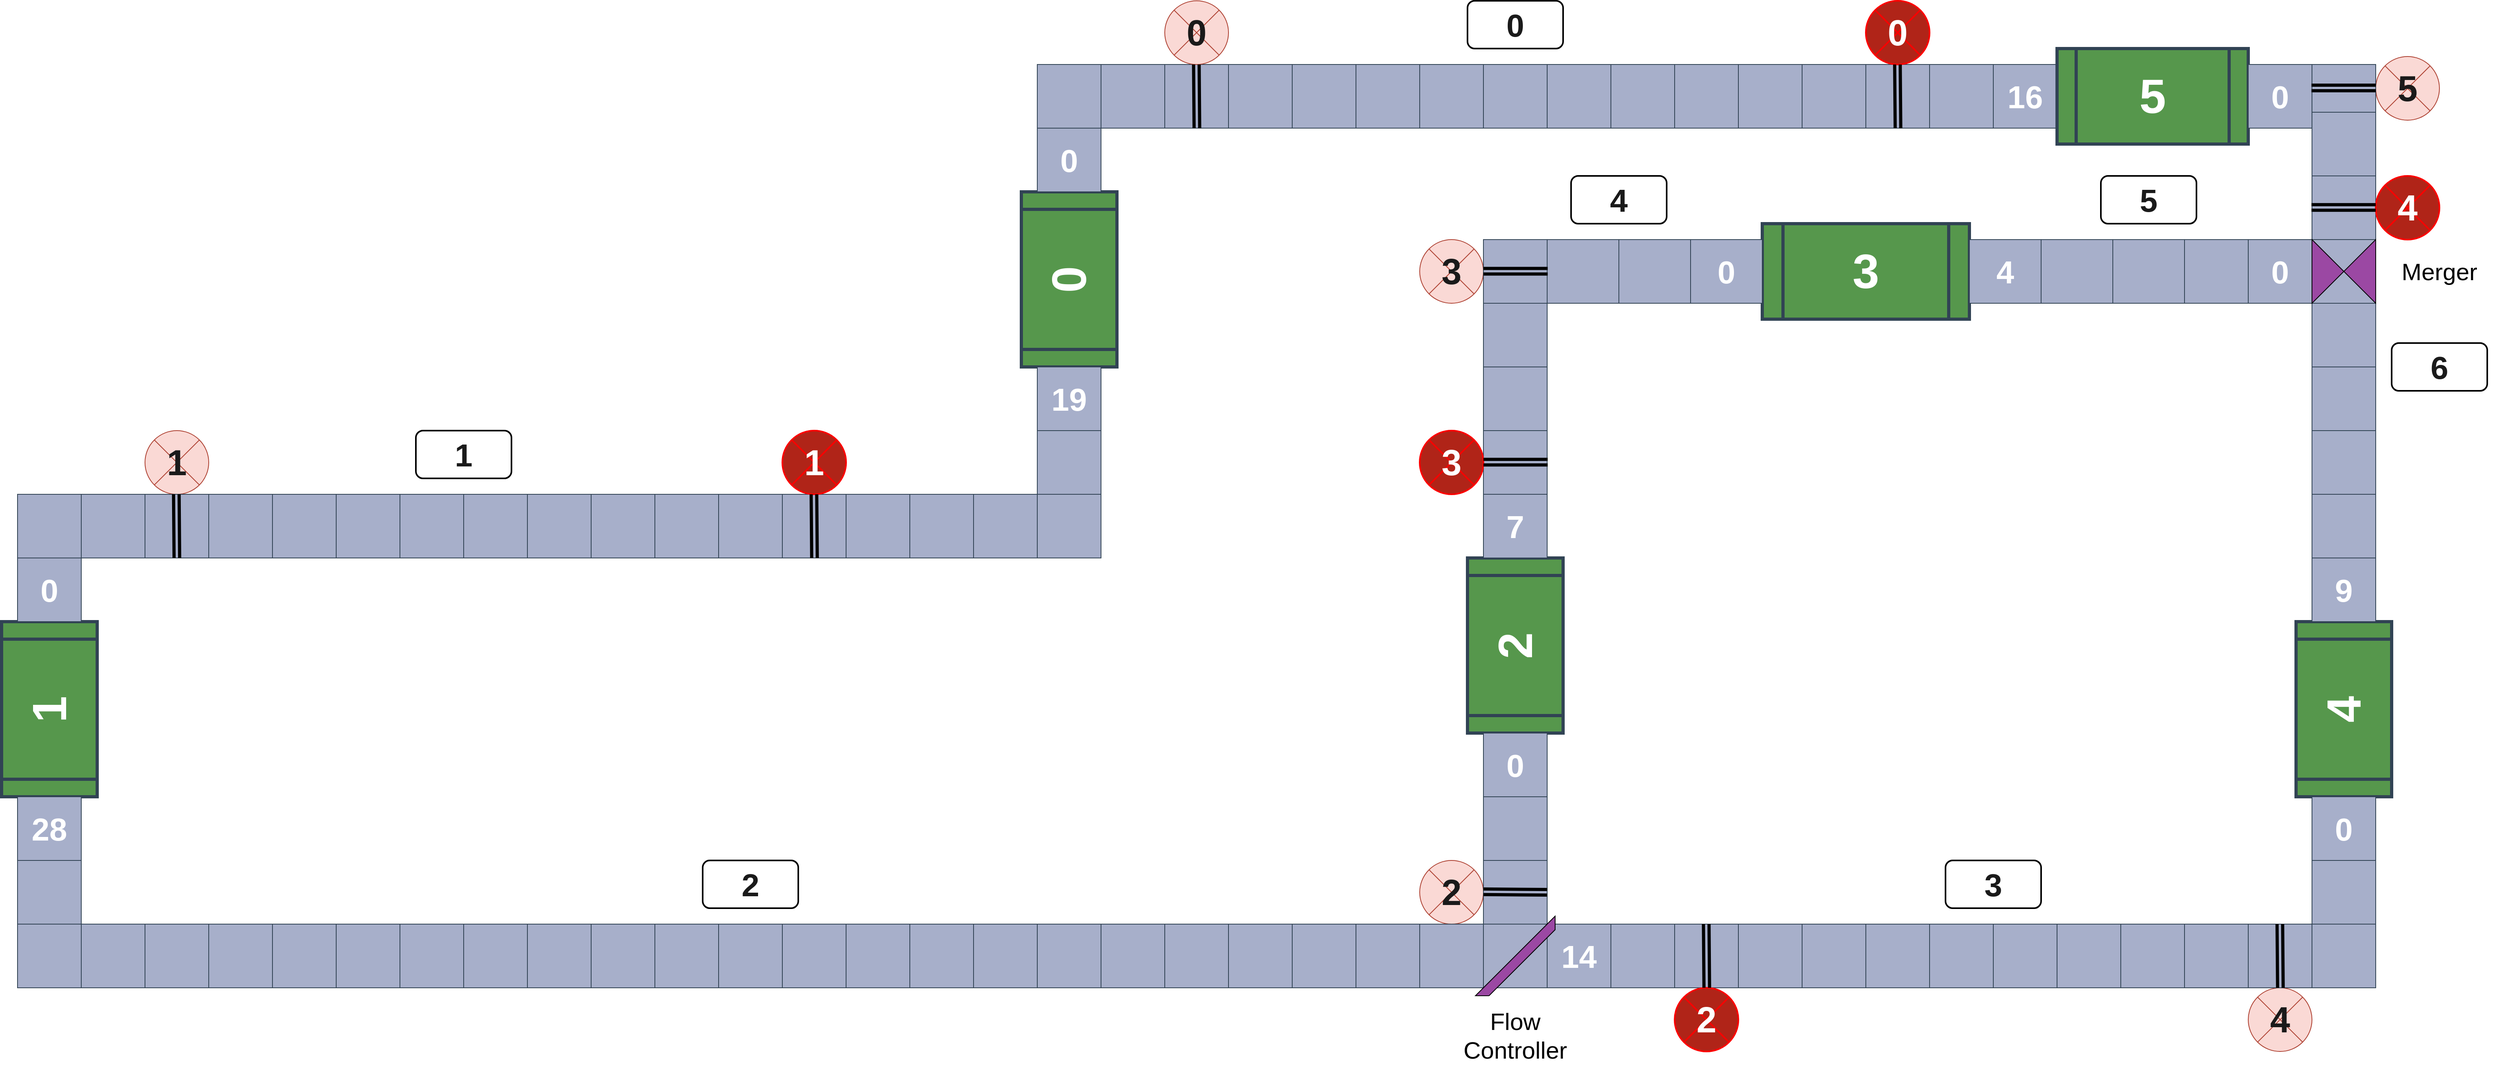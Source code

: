 <mxfile version="21.4.0" type="device">
  <diagram name="Page-1" id="yPgJPF17U72lU_apWw2P">
    <mxGraphModel dx="7907" dy="1778" grid="1" gridSize="10" guides="1" tooltips="1" connect="1" arrows="1" fold="1" page="1" pageScale="1" pageWidth="900" pageHeight="1600" background="#ffffff" math="0" shadow="0">
      <root>
        <mxCell id="0" />
        <mxCell id="1" parent="0" />
        <mxCell id="2UeZ1bjiQaoSKNEX52Vq-69" value="16" style="whiteSpace=wrap;html=1;aspect=fixed;fillColor=#A7AFCA;fontColor=#ffffff;strokeColor=#314354;fontSize=40;fontStyle=1" parent="1" vertex="1">
          <mxGeometry x="-2040" y="160" width="80" height="80" as="geometry" />
        </mxCell>
        <mxCell id="2UeZ1bjiQaoSKNEX52Vq-70" value="" style="whiteSpace=wrap;html=1;aspect=fixed;fillColor=#A7AFCA;fontColor=#ffffff;strokeColor=#314354;" parent="1" vertex="1">
          <mxGeometry x="-2120" y="160" width="80" height="80" as="geometry" />
        </mxCell>
        <mxCell id="2UeZ1bjiQaoSKNEX52Vq-71" value="" style="whiteSpace=wrap;html=1;aspect=fixed;fillColor=#A7AFCA;fontColor=#ffffff;strokeColor=#314354;" parent="1" vertex="1">
          <mxGeometry x="-2200" y="160" width="80" height="80" as="geometry" />
        </mxCell>
        <mxCell id="2UeZ1bjiQaoSKNEX52Vq-72" value="" style="whiteSpace=wrap;html=1;aspect=fixed;fillColor=#A7AFCA;fontColor=#ffffff;strokeColor=#314354;" parent="1" vertex="1">
          <mxGeometry x="-2280" y="160" width="80" height="80" as="geometry" />
        </mxCell>
        <mxCell id="2UeZ1bjiQaoSKNEX52Vq-73" value="" style="whiteSpace=wrap;html=1;aspect=fixed;fillColor=#A7AFCA;fontColor=#ffffff;strokeColor=#314354;" parent="1" vertex="1">
          <mxGeometry x="-2360" y="160" width="80" height="80" as="geometry" />
        </mxCell>
        <mxCell id="2UeZ1bjiQaoSKNEX52Vq-74" value="" style="whiteSpace=wrap;html=1;aspect=fixed;fillColor=#A7AFCA;fontColor=#ffffff;strokeColor=#314354;" parent="1" vertex="1">
          <mxGeometry x="-2440" y="160" width="80" height="80" as="geometry" />
        </mxCell>
        <mxCell id="2UeZ1bjiQaoSKNEX52Vq-75" value="" style="whiteSpace=wrap;html=1;aspect=fixed;fillColor=#A7AFCA;fontColor=#ffffff;strokeColor=#314354;" parent="1" vertex="1">
          <mxGeometry x="-2520" y="160" width="80" height="80" as="geometry" />
        </mxCell>
        <mxCell id="2UeZ1bjiQaoSKNEX52Vq-76" value="" style="whiteSpace=wrap;html=1;aspect=fixed;fillColor=#A7AFCA;fontColor=#ffffff;strokeColor=#314354;" parent="1" vertex="1">
          <mxGeometry x="-2600" y="160" width="80" height="80" as="geometry" />
        </mxCell>
        <mxCell id="2UeZ1bjiQaoSKNEX52Vq-77" value="" style="whiteSpace=wrap;html=1;aspect=fixed;fillColor=#A7AFCA;fontColor=#ffffff;strokeColor=#314354;" parent="1" vertex="1">
          <mxGeometry x="-2680" y="160" width="80" height="80" as="geometry" />
        </mxCell>
        <mxCell id="2UeZ1bjiQaoSKNEX52Vq-78" value="" style="whiteSpace=wrap;html=1;aspect=fixed;fillColor=#A7AFCA;fontColor=#ffffff;strokeColor=#314354;" parent="1" vertex="1">
          <mxGeometry x="-2760" y="160" width="80" height="80" as="geometry" />
        </mxCell>
        <mxCell id="2UeZ1bjiQaoSKNEX52Vq-79" value="" style="whiteSpace=wrap;html=1;aspect=fixed;fillColor=#A7AFCA;fontColor=#ffffff;strokeColor=#314354;" parent="1" vertex="1">
          <mxGeometry x="-2840" y="160" width="80" height="80" as="geometry" />
        </mxCell>
        <mxCell id="2UeZ1bjiQaoSKNEX52Vq-80" value="" style="whiteSpace=wrap;html=1;aspect=fixed;fillColor=#A7AFCA;fontColor=#ffffff;strokeColor=#314354;" parent="1" vertex="1">
          <mxGeometry x="-2920" y="160" width="80" height="80" as="geometry" />
        </mxCell>
        <mxCell id="2UeZ1bjiQaoSKNEX52Vq-81" value="" style="whiteSpace=wrap;html=1;aspect=fixed;fillColor=#A7AFCA;fontColor=#ffffff;strokeColor=#314354;" parent="1" vertex="1">
          <mxGeometry x="-3000" y="160" width="80" height="80" as="geometry" />
        </mxCell>
        <mxCell id="2UeZ1bjiQaoSKNEX52Vq-82" value="" style="whiteSpace=wrap;html=1;aspect=fixed;fillColor=#A7AFCA;fontColor=#ffffff;strokeColor=#314354;" parent="1" vertex="1">
          <mxGeometry x="-3080" y="160" width="80" height="80" as="geometry" />
        </mxCell>
        <mxCell id="2UeZ1bjiQaoSKNEX52Vq-83" value="" style="whiteSpace=wrap;html=1;aspect=fixed;fillColor=#A7AFCA;fontColor=#ffffff;strokeColor=#314354;" parent="1" vertex="1">
          <mxGeometry x="-3160" y="160" width="80" height="80" as="geometry" />
        </mxCell>
        <mxCell id="2UeZ1bjiQaoSKNEX52Vq-84" value="" style="whiteSpace=wrap;html=1;aspect=fixed;rounded=0;fillColor=#A7AFCA;fontColor=#ffffff;strokeColor=#314354;" parent="1" vertex="1">
          <mxGeometry x="-3240" y="160" width="80" height="80" as="geometry" />
        </mxCell>
        <mxCell id="2UeZ1bjiQaoSKNEX52Vq-85" value="&lt;font size=&quot;1&quot;&gt;&lt;b style=&quot;font-size: 60px;&quot;&gt;0&lt;/b&gt;&lt;/font&gt;" style="shape=process;whiteSpace=wrap;html=1;backgroundOutline=1;rotation=-90;fillColor=#56974C;fontColor=#FFFFFF;strokeColor=#314354;strokeWidth=4;" parent="1" vertex="1">
          <mxGeometry x="-3310" y="370" width="220" height="120" as="geometry" />
        </mxCell>
        <mxCell id="2UeZ1bjiQaoSKNEX52Vq-86" value="&lt;font size=&quot;1&quot;&gt;&lt;b style=&quot;font-size: 60px;&quot;&gt;2&lt;/b&gt;&lt;/font&gt;" style="shape=process;whiteSpace=wrap;html=1;backgroundOutline=1;rotation=-90;fillColor=#56974C;fontColor=#FFFFFF;strokeColor=#314354;strokeWidth=4;" parent="1" vertex="1">
          <mxGeometry x="-2750" y="830" width="220" height="120" as="geometry" />
        </mxCell>
        <mxCell id="2UeZ1bjiQaoSKNEX52Vq-87" value="&lt;font size=&quot;1&quot;&gt;&lt;b style=&quot;font-size: 60px;&quot;&gt;4&lt;/b&gt;&lt;/font&gt;" style="shape=process;whiteSpace=wrap;html=1;backgroundOutline=1;rotation=-90;fillColor=#56974C;fontColor=#FFFFFF;strokeColor=#314354;strokeWidth=4;" parent="1" vertex="1">
          <mxGeometry x="-1710" y="910" width="220" height="120" as="geometry" />
        </mxCell>
        <mxCell id="2UeZ1bjiQaoSKNEX52Vq-88" value="&lt;font size=&quot;1&quot;&gt;&lt;b style=&quot;font-size: 60px;&quot;&gt;1&lt;/b&gt;&lt;/font&gt;" style="shape=process;whiteSpace=wrap;html=1;backgroundOutline=1;rotation=-90;fillColor=#56974C;fontColor=#FFFFFF;strokeColor=#314354;strokeWidth=4;" parent="1" vertex="1">
          <mxGeometry x="-4590" y="910" width="220" height="120" as="geometry" />
        </mxCell>
        <mxCell id="2UeZ1bjiQaoSKNEX52Vq-89" value="&lt;font size=&quot;1&quot;&gt;&lt;b style=&quot;font-size: 60px;&quot;&gt;3&lt;/b&gt;&lt;/font&gt;" style="shape=process;whiteSpace=wrap;html=1;backgroundOutline=1;rotation=0;fillColor=#56974C;fontColor=#FFFFFF;strokeColor=#314354;strokeWidth=4;" parent="1" vertex="1">
          <mxGeometry x="-2330" y="360" width="260" height="120" as="geometry" />
        </mxCell>
        <mxCell id="2UeZ1bjiQaoSKNEX52Vq-90" value="&lt;font size=&quot;1&quot;&gt;&lt;b style=&quot;font-size: 60px;&quot;&gt;5&lt;/b&gt;&lt;/font&gt;" style="shape=process;whiteSpace=wrap;html=1;backgroundOutline=1;fillColor=#56974C;fontColor=#FFFFFF;strokeColor=#314354;strokeWidth=4;" parent="1" vertex="1">
          <mxGeometry x="-1960" y="140" width="240" height="120" as="geometry" />
        </mxCell>
        <mxCell id="2UeZ1bjiQaoSKNEX52Vq-91" value="&lt;b&gt;&lt;font style=&quot;font-size: 45px;&quot;&gt;0&lt;/font&gt;&lt;/b&gt;" style="shape=sumEllipse;perimeter=ellipsePerimeter;whiteSpace=wrap;html=1;backgroundOutline=1;fillColor=#fad9d5;strokeColor=#ae4132;fontColor=#1A1A1A;" parent="1" vertex="1">
          <mxGeometry x="-3080" y="80" width="80" height="80" as="geometry" />
        </mxCell>
        <mxCell id="2UeZ1bjiQaoSKNEX52Vq-92" value="&lt;b&gt;&lt;font style=&quot;font-size: 45px;&quot;&gt;1&lt;/font&gt;&lt;/b&gt;" style="shape=sumEllipse;perimeter=ellipsePerimeter;whiteSpace=wrap;html=1;backgroundOutline=1;fillColor=#fad9d5;strokeColor=#ae4132;fontColor=#1A1A1A;" parent="1" vertex="1">
          <mxGeometry x="-4360" y="620" width="80" height="80" as="geometry" />
        </mxCell>
        <mxCell id="2UeZ1bjiQaoSKNEX52Vq-93" value="&lt;b&gt;&lt;font style=&quot;font-size: 45px;&quot;&gt;4&lt;/font&gt;&lt;/b&gt;" style="shape=sumEllipse;perimeter=ellipsePerimeter;whiteSpace=wrap;html=1;backgroundOutline=1;fillColor=#fad9d5;strokeColor=#ae4132;fontColor=#1A1A1A;" parent="1" vertex="1">
          <mxGeometry x="-1720" y="1320" width="80" height="80" as="geometry" />
        </mxCell>
        <mxCell id="2UeZ1bjiQaoSKNEX52Vq-94" value="&lt;b&gt;&lt;font style=&quot;font-size: 45px;&quot;&gt;2&lt;/font&gt;&lt;/b&gt;" style="shape=sumEllipse;perimeter=ellipsePerimeter;whiteSpace=wrap;html=1;backgroundOutline=1;fillColor=#fad9d5;strokeColor=#ae4132;fontColor=#1A1A1A;" parent="1" vertex="1">
          <mxGeometry x="-2760" y="1160" width="80" height="80" as="geometry" />
        </mxCell>
        <mxCell id="2UeZ1bjiQaoSKNEX52Vq-95" value="&lt;b&gt;&lt;font style=&quot;font-size: 45px;&quot;&gt;3&lt;/font&gt;&lt;/b&gt;" style="shape=sumEllipse;perimeter=ellipsePerimeter;whiteSpace=wrap;html=1;backgroundOutline=1;fillColor=#fad9d5;strokeColor=#ae4132;fontColor=#1A1A1A;" parent="1" vertex="1">
          <mxGeometry x="-2760" y="380" width="80" height="80" as="geometry" />
        </mxCell>
        <mxCell id="2UeZ1bjiQaoSKNEX52Vq-96" value="&lt;b&gt;&lt;font style=&quot;font-size: 45px;&quot;&gt;5&lt;/font&gt;&lt;/b&gt;" style="shape=sumEllipse;perimeter=ellipsePerimeter;whiteSpace=wrap;html=1;backgroundOutline=1;fillColor=#fad9d5;strokeColor=#ae4132;fontColor=#1A1A1A;" parent="1" vertex="1">
          <mxGeometry x="-1560" y="150" width="80" height="80" as="geometry" />
        </mxCell>
        <mxCell id="2UeZ1bjiQaoSKNEX52Vq-97" value="0" style="whiteSpace=wrap;html=1;aspect=fixed;rounded=0;fillColor=#A7AFCA;fontColor=#ffffff;strokeColor=#314354;fontStyle=1;fontSize=40;" parent="1" vertex="1">
          <mxGeometry x="-3240" y="240" width="80" height="80" as="geometry" />
        </mxCell>
        <mxCell id="2UeZ1bjiQaoSKNEX52Vq-98" value="" style="whiteSpace=wrap;html=1;aspect=fixed;fillColor=#A7AFCA;strokeColor=#314354;fontColor=#ffffff;" parent="1" vertex="1">
          <mxGeometry x="-3240" y="700" width="80" height="80" as="geometry" />
        </mxCell>
        <mxCell id="2UeZ1bjiQaoSKNEX52Vq-99" value="" style="whiteSpace=wrap;html=1;aspect=fixed;fillColor=#A7AFCA;strokeColor=#314354;fontColor=#ffffff;" parent="1" vertex="1">
          <mxGeometry x="-3240" y="620" width="80" height="80" as="geometry" />
        </mxCell>
        <mxCell id="2UeZ1bjiQaoSKNEX52Vq-100" value="19" style="whiteSpace=wrap;html=1;aspect=fixed;rounded=0;fillColor=#A7AFCA;fontColor=#ffffff;strokeColor=#314354;fontSize=40;fontStyle=1" parent="1" vertex="1">
          <mxGeometry x="-3240" y="540" width="80" height="80" as="geometry" />
        </mxCell>
        <mxCell id="2UeZ1bjiQaoSKNEX52Vq-106" value="" style="whiteSpace=wrap;html=1;aspect=fixed;fillColor=#A7AFCA;strokeColor=#314354;fontColor=#ffffff;" parent="1" vertex="1">
          <mxGeometry x="-3400" y="700" width="80" height="80" as="geometry" />
        </mxCell>
        <mxCell id="2UeZ1bjiQaoSKNEX52Vq-107" value="" style="whiteSpace=wrap;html=1;aspect=fixed;fillColor=#A7AFCA;fontColor=#ffffff;strokeColor=#314354;" parent="1" vertex="1">
          <mxGeometry x="-3480" y="700" width="80" height="80" as="geometry" />
        </mxCell>
        <mxCell id="2UeZ1bjiQaoSKNEX52Vq-108" value="" style="whiteSpace=wrap;html=1;aspect=fixed;fillColor=#A7AFCA;fontColor=#ffffff;strokeColor=#314354;" parent="1" vertex="1">
          <mxGeometry x="-3560" y="700" width="80" height="80" as="geometry" />
        </mxCell>
        <mxCell id="2UeZ1bjiQaoSKNEX52Vq-109" value="" style="whiteSpace=wrap;html=1;aspect=fixed;fillColor=#A7AFCA;fontColor=#ffffff;strokeColor=#314354;" parent="1" vertex="1">
          <mxGeometry x="-3640" y="700" width="80" height="80" as="geometry" />
        </mxCell>
        <mxCell id="2UeZ1bjiQaoSKNEX52Vq-110" value="" style="whiteSpace=wrap;html=1;aspect=fixed;fillColor=#A7AFCA;fontColor=#ffffff;strokeColor=#314354;" parent="1" vertex="1">
          <mxGeometry x="-3720" y="700" width="80" height="80" as="geometry" />
        </mxCell>
        <mxCell id="2UeZ1bjiQaoSKNEX52Vq-111" value="" style="whiteSpace=wrap;html=1;aspect=fixed;fillColor=#A7AFCA;fontColor=#ffffff;strokeColor=#314354;" parent="1" vertex="1">
          <mxGeometry x="-3800" y="700" width="80" height="80" as="geometry" />
        </mxCell>
        <mxCell id="2UeZ1bjiQaoSKNEX52Vq-112" value="" style="whiteSpace=wrap;html=1;aspect=fixed;fillColor=#A7AFCA;fontColor=#ffffff;strokeColor=#314354;" parent="1" vertex="1">
          <mxGeometry x="-3880" y="700" width="80" height="80" as="geometry" />
        </mxCell>
        <mxCell id="2UeZ1bjiQaoSKNEX52Vq-113" value="" style="whiteSpace=wrap;html=1;aspect=fixed;fillColor=#A7AFCA;fontColor=#ffffff;strokeColor=#314354;" parent="1" vertex="1">
          <mxGeometry x="-3960" y="700" width="80" height="80" as="geometry" />
        </mxCell>
        <mxCell id="2UeZ1bjiQaoSKNEX52Vq-114" value="" style="whiteSpace=wrap;html=1;aspect=fixed;fillColor=#A7AFCA;fontColor=#ffffff;strokeColor=#314354;" parent="1" vertex="1">
          <mxGeometry x="-4040" y="700" width="80" height="80" as="geometry" />
        </mxCell>
        <mxCell id="2UeZ1bjiQaoSKNEX52Vq-115" value="" style="whiteSpace=wrap;html=1;aspect=fixed;fillColor=#A7AFCA;fontColor=#ffffff;strokeColor=#314354;" parent="1" vertex="1">
          <mxGeometry x="-4120" y="700" width="80" height="80" as="geometry" />
        </mxCell>
        <mxCell id="2UeZ1bjiQaoSKNEX52Vq-116" value="" style="whiteSpace=wrap;html=1;aspect=fixed;fillColor=#A7AFCA;fontColor=#ffffff;strokeColor=#314354;" parent="1" vertex="1">
          <mxGeometry x="-4200" y="700" width="80" height="80" as="geometry" />
        </mxCell>
        <mxCell id="2UeZ1bjiQaoSKNEX52Vq-117" value="" style="whiteSpace=wrap;html=1;aspect=fixed;fillColor=#A7AFCA;fontColor=#ffffff;strokeColor=#314354;" parent="1" vertex="1">
          <mxGeometry x="-4280" y="700" width="80" height="80" as="geometry" />
        </mxCell>
        <mxCell id="2UeZ1bjiQaoSKNEX52Vq-118" value="" style="whiteSpace=wrap;html=1;aspect=fixed;fillColor=#A7AFCA;fontColor=#ffffff;strokeColor=#314354;" parent="1" vertex="1">
          <mxGeometry x="-4360" y="700" width="80" height="80" as="geometry" />
        </mxCell>
        <mxCell id="2UeZ1bjiQaoSKNEX52Vq-119" value="" style="whiteSpace=wrap;html=1;aspect=fixed;fillColor=#A7AFCA;fontColor=#ffffff;strokeColor=#314354;" parent="1" vertex="1">
          <mxGeometry x="-4440" y="700" width="80" height="80" as="geometry" />
        </mxCell>
        <mxCell id="2UeZ1bjiQaoSKNEX52Vq-120" value="" style="whiteSpace=wrap;html=1;aspect=fixed;fillColor=#A7AFCA;fontColor=#ffffff;strokeColor=#314354;" parent="1" vertex="1">
          <mxGeometry x="-4520" y="700" width="80" height="80" as="geometry" />
        </mxCell>
        <mxCell id="2UeZ1bjiQaoSKNEX52Vq-121" value="0" style="whiteSpace=wrap;html=1;aspect=fixed;fillColor=#A7AFCA;fontColor=#ffffff;strokeColor=#314354;fontSize=40;fontStyle=1" parent="1" vertex="1">
          <mxGeometry x="-4520" y="780" width="80" height="80" as="geometry" />
        </mxCell>
        <mxCell id="2UeZ1bjiQaoSKNEX52Vq-122" value="28" style="whiteSpace=wrap;html=1;aspect=fixed;fillColor=#A7AFCA;fontColor=#ffffff;strokeColor=#314354;fontSize=40;fontStyle=1" parent="1" vertex="1">
          <mxGeometry x="-4520" y="1080" width="80" height="80" as="geometry" />
        </mxCell>
        <mxCell id="2UeZ1bjiQaoSKNEX52Vq-123" value="" style="whiteSpace=wrap;html=1;aspect=fixed;fillColor=#A7AFCA;fontColor=#ffffff;strokeColor=#314354;" parent="1" vertex="1">
          <mxGeometry x="-4520" y="1160" width="80" height="80" as="geometry" />
        </mxCell>
        <mxCell id="2UeZ1bjiQaoSKNEX52Vq-124" value="" style="whiteSpace=wrap;html=1;aspect=fixed;fillColor=#A7AFCA;fontColor=#ffffff;strokeColor=#314354;" parent="1" vertex="1">
          <mxGeometry x="-4520" y="1240" width="80" height="80" as="geometry" />
        </mxCell>
        <mxCell id="2UeZ1bjiQaoSKNEX52Vq-174" value="" style="whiteSpace=wrap;html=1;aspect=fixed;fillColor=#A7AFCA;fontColor=#ffffff;strokeColor=#314354;" parent="1" vertex="1">
          <mxGeometry x="-1640" y="1160" width="80" height="80" as="geometry" />
        </mxCell>
        <mxCell id="2UeZ1bjiQaoSKNEX52Vq-175" value="0" style="whiteSpace=wrap;html=1;aspect=fixed;fillColor=#A7AFCA;fontColor=#ffffff;strokeColor=#314354;fontSize=40;fontStyle=1" parent="1" vertex="1">
          <mxGeometry x="-1640" y="1080" width="80" height="80" as="geometry" />
        </mxCell>
        <mxCell id="2UeZ1bjiQaoSKNEX52Vq-176" value="" style="whiteSpace=wrap;html=1;aspect=fixed;fillColor=#A7AFCA;fontColor=#ffffff;strokeColor=#314354;" parent="1" vertex="1">
          <mxGeometry x="-1640" y="1240" width="80" height="80" as="geometry" />
        </mxCell>
        <mxCell id="2UeZ1bjiQaoSKNEX52Vq-177" value="" style="whiteSpace=wrap;html=1;aspect=fixed;fillColor=#A7AFCA;fontColor=#ffffff;strokeColor=#314354;" parent="1" vertex="1">
          <mxGeometry x="-1720" y="1240" width="80" height="80" as="geometry" />
        </mxCell>
        <mxCell id="2UeZ1bjiQaoSKNEX52Vq-179" value="" style="whiteSpace=wrap;html=1;aspect=fixed;fillColor=#A7AFCA;fontColor=#ffffff;strokeColor=#314354;" parent="1" vertex="1">
          <mxGeometry x="-1800" y="1240" width="80" height="80" as="geometry" />
        </mxCell>
        <mxCell id="2UeZ1bjiQaoSKNEX52Vq-180" value="" style="whiteSpace=wrap;html=1;aspect=fixed;fillColor=#A7AFCA;fontColor=#ffffff;strokeColor=#314354;" parent="1" vertex="1">
          <mxGeometry x="-1880" y="1240" width="80" height="80" as="geometry" />
        </mxCell>
        <mxCell id="2UeZ1bjiQaoSKNEX52Vq-181" value="" style="whiteSpace=wrap;html=1;aspect=fixed;fillColor=#A7AFCA;fontColor=#ffffff;strokeColor=#314354;" parent="1" vertex="1">
          <mxGeometry x="-1960" y="1240" width="80" height="80" as="geometry" />
        </mxCell>
        <mxCell id="2UeZ1bjiQaoSKNEX52Vq-182" value="" style="whiteSpace=wrap;html=1;aspect=fixed;fillColor=#A7AFCA;fontColor=#ffffff;strokeColor=#314354;" parent="1" vertex="1">
          <mxGeometry x="-2040" y="1240" width="80" height="80" as="geometry" />
        </mxCell>
        <mxCell id="2UeZ1bjiQaoSKNEX52Vq-183" value="" style="whiteSpace=wrap;html=1;aspect=fixed;fillColor=#A7AFCA;fontColor=#ffffff;strokeColor=#314354;" parent="1" vertex="1">
          <mxGeometry x="-2120" y="1240" width="80" height="80" as="geometry" />
        </mxCell>
        <mxCell id="2UeZ1bjiQaoSKNEX52Vq-184" value="" style="whiteSpace=wrap;html=1;aspect=fixed;fillColor=#A7AFCA;fontColor=#ffffff;strokeColor=#314354;" parent="1" vertex="1">
          <mxGeometry x="-2200" y="1240" width="80" height="80" as="geometry" />
        </mxCell>
        <mxCell id="2UeZ1bjiQaoSKNEX52Vq-185" value="" style="whiteSpace=wrap;html=1;aspect=fixed;fillColor=#A7AFCA;fontColor=#ffffff;strokeColor=#314354;" parent="1" vertex="1">
          <mxGeometry x="-2280" y="1240" width="80" height="80" as="geometry" />
        </mxCell>
        <mxCell id="2UeZ1bjiQaoSKNEX52Vq-186" value="" style="whiteSpace=wrap;html=1;aspect=fixed;fillColor=#A7AFCA;fontColor=#ffffff;strokeColor=#314354;" parent="1" vertex="1">
          <mxGeometry x="-2360" y="1240" width="80" height="80" as="geometry" />
        </mxCell>
        <mxCell id="2UeZ1bjiQaoSKNEX52Vq-187" value="" style="whiteSpace=wrap;html=1;aspect=fixed;fillColor=#A7AFCA;fontColor=#ffffff;strokeColor=#314354;" parent="1" vertex="1">
          <mxGeometry x="-2440" y="1240" width="80" height="80" as="geometry" />
        </mxCell>
        <mxCell id="2UeZ1bjiQaoSKNEX52Vq-188" value="" style="whiteSpace=wrap;html=1;aspect=fixed;fillColor=#A7AFCA;fontColor=#ffffff;strokeColor=#314354;" parent="1" vertex="1">
          <mxGeometry x="-2520" y="1240" width="80" height="80" as="geometry" />
        </mxCell>
        <mxCell id="2UeZ1bjiQaoSKNEX52Vq-189" value="14" style="whiteSpace=wrap;html=1;aspect=fixed;fillColor=#A7AFCA;fontColor=#ffffff;strokeColor=#314354;fontSize=40;fontStyle=1" parent="1" vertex="1">
          <mxGeometry x="-2600" y="1240" width="80" height="80" as="geometry" />
        </mxCell>
        <mxCell id="2UeZ1bjiQaoSKNEX52Vq-190" value="0" style="whiteSpace=wrap;html=1;aspect=fixed;fillColor=#A7AFCA;fontColor=#ffffff;strokeColor=#314354;fontSize=40;fontStyle=1" parent="1" vertex="1">
          <mxGeometry x="-2680" y="1000" width="80" height="80" as="geometry" />
        </mxCell>
        <mxCell id="2UeZ1bjiQaoSKNEX52Vq-191" value="" style="whiteSpace=wrap;html=1;aspect=fixed;fillColor=#A7AFCA;fontColor=#ffffff;strokeColor=#314354;" parent="1" vertex="1">
          <mxGeometry x="-2680" y="1080" width="80" height="80" as="geometry" />
        </mxCell>
        <mxCell id="2UeZ1bjiQaoSKNEX52Vq-192" value="" style="whiteSpace=wrap;html=1;aspect=fixed;fillColor=#A7AFCA;fontColor=#ffffff;strokeColor=#314354;" parent="1" vertex="1">
          <mxGeometry x="-2680" y="1160" width="80" height="80" as="geometry" />
        </mxCell>
        <mxCell id="2UeZ1bjiQaoSKNEX52Vq-193" value="" style="whiteSpace=wrap;html=1;aspect=fixed;fillColor=#A7AFCA;fontColor=#ffffff;strokeColor=#314354;" parent="1" vertex="1">
          <mxGeometry x="-2680" y="1240" width="80" height="80" as="geometry" />
        </mxCell>
        <mxCell id="2UeZ1bjiQaoSKNEX52Vq-194" value="" style="whiteSpace=wrap;html=1;aspect=fixed;fillColor=#A7AFCA;fontColor=#ffffff;strokeColor=#314354;" parent="1" vertex="1">
          <mxGeometry x="-2760" y="1240" width="80" height="80" as="geometry" />
        </mxCell>
        <mxCell id="2UeZ1bjiQaoSKNEX52Vq-195" value="" style="whiteSpace=wrap;html=1;aspect=fixed;fillColor=#A7AFCA;fontColor=#ffffff;strokeColor=#314354;" parent="1" vertex="1">
          <mxGeometry x="-2840" y="1240" width="80" height="80" as="geometry" />
        </mxCell>
        <mxCell id="2UeZ1bjiQaoSKNEX52Vq-196" value="" style="whiteSpace=wrap;html=1;aspect=fixed;fillColor=#A7AFCA;fontColor=#ffffff;strokeColor=#314354;" parent="1" vertex="1">
          <mxGeometry x="-2920" y="1240" width="80" height="80" as="geometry" />
        </mxCell>
        <mxCell id="2UeZ1bjiQaoSKNEX52Vq-197" value="" style="whiteSpace=wrap;html=1;aspect=fixed;fillColor=#A7AFCA;fontColor=#ffffff;strokeColor=#314354;" parent="1" vertex="1">
          <mxGeometry x="-3000" y="1240" width="80" height="80" as="geometry" />
        </mxCell>
        <mxCell id="2UeZ1bjiQaoSKNEX52Vq-198" value="" style="whiteSpace=wrap;html=1;aspect=fixed;fillColor=#A7AFCA;fontColor=#ffffff;strokeColor=#314354;" parent="1" vertex="1">
          <mxGeometry x="-3080" y="1240" width="80" height="80" as="geometry" />
        </mxCell>
        <mxCell id="2UeZ1bjiQaoSKNEX52Vq-199" value="" style="whiteSpace=wrap;html=1;aspect=fixed;fillColor=#A7AFCA;fontColor=#ffffff;strokeColor=#314354;" parent="1" vertex="1">
          <mxGeometry x="-3160" y="1240" width="80" height="80" as="geometry" />
        </mxCell>
        <mxCell id="2UeZ1bjiQaoSKNEX52Vq-200" value="" style="whiteSpace=wrap;html=1;aspect=fixed;fillColor=#A7AFCA;fontColor=#ffffff;strokeColor=#314354;" parent="1" vertex="1">
          <mxGeometry x="-3240" y="1240" width="80" height="80" as="geometry" />
        </mxCell>
        <mxCell id="2UeZ1bjiQaoSKNEX52Vq-201" value="" style="whiteSpace=wrap;html=1;aspect=fixed;fillColor=#A7AFCA;fontColor=#ffffff;strokeColor=#314354;" parent="1" vertex="1">
          <mxGeometry x="-3320" y="1240" width="80" height="80" as="geometry" />
        </mxCell>
        <mxCell id="2UeZ1bjiQaoSKNEX52Vq-202" value="" style="whiteSpace=wrap;html=1;aspect=fixed;fillColor=#A7AFCA;fontColor=#ffffff;strokeColor=#314354;" parent="1" vertex="1">
          <mxGeometry x="-3400" y="1240" width="80" height="80" as="geometry" />
        </mxCell>
        <mxCell id="2UeZ1bjiQaoSKNEX52Vq-203" value="" style="whiteSpace=wrap;html=1;aspect=fixed;fillColor=#A7AFCA;fontColor=#ffffff;strokeColor=#314354;" parent="1" vertex="1">
          <mxGeometry x="-3480" y="1240" width="80" height="80" as="geometry" />
        </mxCell>
        <mxCell id="2UeZ1bjiQaoSKNEX52Vq-204" value="" style="whiteSpace=wrap;html=1;aspect=fixed;fillColor=#A7AFCA;fontColor=#ffffff;strokeColor=#314354;" parent="1" vertex="1">
          <mxGeometry x="-3560" y="1240" width="80" height="80" as="geometry" />
        </mxCell>
        <mxCell id="2UeZ1bjiQaoSKNEX52Vq-205" value="" style="whiteSpace=wrap;html=1;aspect=fixed;fillColor=#A7AFCA;fontColor=#ffffff;strokeColor=#314354;" parent="1" vertex="1">
          <mxGeometry x="-3640" y="1240" width="80" height="80" as="geometry" />
        </mxCell>
        <mxCell id="2UeZ1bjiQaoSKNEX52Vq-206" value="" style="whiteSpace=wrap;html=1;aspect=fixed;fillColor=#A7AFCA;fontColor=#ffffff;strokeColor=#314354;" parent="1" vertex="1">
          <mxGeometry x="-3720" y="1240" width="80" height="80" as="geometry" />
        </mxCell>
        <mxCell id="2UeZ1bjiQaoSKNEX52Vq-207" value="" style="whiteSpace=wrap;html=1;aspect=fixed;fillColor=#A7AFCA;fontColor=#ffffff;strokeColor=#314354;" parent="1" vertex="1">
          <mxGeometry x="-3800" y="1240" width="80" height="80" as="geometry" />
        </mxCell>
        <mxCell id="2UeZ1bjiQaoSKNEX52Vq-208" value="" style="whiteSpace=wrap;html=1;aspect=fixed;fillColor=#A7AFCA;fontColor=#ffffff;strokeColor=#314354;" parent="1" vertex="1">
          <mxGeometry x="-3880" y="1240" width="80" height="80" as="geometry" />
        </mxCell>
        <mxCell id="2UeZ1bjiQaoSKNEX52Vq-209" value="" style="whiteSpace=wrap;html=1;aspect=fixed;fillColor=#A7AFCA;fontColor=#ffffff;strokeColor=#314354;" parent="1" vertex="1">
          <mxGeometry x="-3960" y="1240" width="80" height="80" as="geometry" />
        </mxCell>
        <mxCell id="2UeZ1bjiQaoSKNEX52Vq-210" value="" style="whiteSpace=wrap;html=1;aspect=fixed;fillColor=#A7AFCA;fontColor=#ffffff;strokeColor=#314354;" parent="1" vertex="1">
          <mxGeometry x="-4040" y="1240" width="80" height="80" as="geometry" />
        </mxCell>
        <mxCell id="2UeZ1bjiQaoSKNEX52Vq-211" value="" style="whiteSpace=wrap;html=1;aspect=fixed;fillColor=#A7AFCA;fontColor=#ffffff;strokeColor=#314354;" parent="1" vertex="1">
          <mxGeometry x="-4120" y="1240" width="80" height="80" as="geometry" />
        </mxCell>
        <mxCell id="2UeZ1bjiQaoSKNEX52Vq-212" value="" style="whiteSpace=wrap;html=1;aspect=fixed;fillColor=#A7AFCA;fontColor=#ffffff;strokeColor=#314354;" parent="1" vertex="1">
          <mxGeometry x="-4200" y="1240" width="80" height="80" as="geometry" />
        </mxCell>
        <mxCell id="2UeZ1bjiQaoSKNEX52Vq-213" value="" style="whiteSpace=wrap;html=1;aspect=fixed;fillColor=#A7AFCA;fontColor=#ffffff;strokeColor=#314354;" parent="1" vertex="1">
          <mxGeometry x="-4280" y="1240" width="80" height="80" as="geometry" />
        </mxCell>
        <mxCell id="2UeZ1bjiQaoSKNEX52Vq-214" value="" style="whiteSpace=wrap;html=1;aspect=fixed;fillColor=#A7AFCA;fontColor=#ffffff;strokeColor=#314354;" parent="1" vertex="1">
          <mxGeometry x="-4360" y="1240" width="80" height="80" as="geometry" />
        </mxCell>
        <mxCell id="2UeZ1bjiQaoSKNEX52Vq-215" value="" style="whiteSpace=wrap;html=1;aspect=fixed;fillColor=#A7AFCA;fontColor=#ffffff;strokeColor=#314354;" parent="1" vertex="1">
          <mxGeometry x="-4440" y="1240" width="80" height="80" as="geometry" />
        </mxCell>
        <mxCell id="2UeZ1bjiQaoSKNEX52Vq-216" value="" style="whiteSpace=wrap;html=1;aspect=fixed;fillColor=#A7AFCA;strokeColor=#314354;fontColor=#ffffff;" parent="1" vertex="1">
          <mxGeometry x="-3320" y="700" width="80" height="80" as="geometry" />
        </mxCell>
        <mxCell id="2UeZ1bjiQaoSKNEX52Vq-219" value="" style="whiteSpace=wrap;html=1;aspect=fixed;fillColor=#A7AFCA;fontColor=#ffffff;strokeColor=#314354;" parent="1" vertex="1">
          <mxGeometry x="-2680" y="620" width="80" height="80" as="geometry" />
        </mxCell>
        <mxCell id="2UeZ1bjiQaoSKNEX52Vq-220" value="" style="whiteSpace=wrap;html=1;aspect=fixed;fillColor=#A7AFCA;fontColor=#ffffff;strokeColor=#314354;" parent="1" vertex="1">
          <mxGeometry x="-2680" y="540" width="80" height="80" as="geometry" />
        </mxCell>
        <mxCell id="2UeZ1bjiQaoSKNEX52Vq-221" value="7" style="whiteSpace=wrap;html=1;aspect=fixed;fillColor=#A7AFCA;fontColor=#ffffff;strokeColor=#314354;fontSize=40;fontStyle=1" parent="1" vertex="1">
          <mxGeometry x="-2680" y="700" width="80" height="80" as="geometry" />
        </mxCell>
        <mxCell id="2UeZ1bjiQaoSKNEX52Vq-222" value="" style="whiteSpace=wrap;html=1;aspect=fixed;fillColor=#A7AFCA;fontColor=#ffffff;strokeColor=#314354;" parent="1" vertex="1">
          <mxGeometry x="-2680" y="380" width="80" height="80" as="geometry" />
        </mxCell>
        <mxCell id="2UeZ1bjiQaoSKNEX52Vq-223" value="" style="whiteSpace=wrap;html=1;fillColor=#A7AFCA;fontColor=#ffffff;strokeColor=#314354;" parent="1" vertex="1">
          <mxGeometry x="-2600" y="380" width="90" height="80" as="geometry" />
        </mxCell>
        <mxCell id="2UeZ1bjiQaoSKNEX52Vq-224" value="" style="whiteSpace=wrap;html=1;aspect=fixed;fillColor=#A7AFCA;fontColor=#ffffff;strokeColor=#314354;" parent="1" vertex="1">
          <mxGeometry x="-2680" y="460" width="80" height="80" as="geometry" />
        </mxCell>
        <mxCell id="2UeZ1bjiQaoSKNEX52Vq-225" value="" style="whiteSpace=wrap;html=1;fillColor=#A7AFCA;fontColor=#ffffff;strokeColor=#314354;" parent="1" vertex="1">
          <mxGeometry x="-2510" y="380" width="90" height="80" as="geometry" />
        </mxCell>
        <mxCell id="2UeZ1bjiQaoSKNEX52Vq-226" value="0" style="whiteSpace=wrap;html=1;fillColor=#A7AFCA;fontColor=#ffffff;strokeColor=#314354;fontSize=40;fontStyle=1" parent="1" vertex="1">
          <mxGeometry x="-2420" y="380" width="90" height="80" as="geometry" />
        </mxCell>
        <mxCell id="2UeZ1bjiQaoSKNEX52Vq-227" value="" style="whiteSpace=wrap;html=1;aspect=fixed;fillColor=#A7AFCA;fontColor=#ffffff;strokeColor=#314354;" parent="1" vertex="1">
          <mxGeometry x="-1800" y="380" width="80" height="80" as="geometry" />
        </mxCell>
        <mxCell id="2UeZ1bjiQaoSKNEX52Vq-228" value="" style="whiteSpace=wrap;html=1;fillColor=#A7AFCA;fontColor=#ffffff;strokeColor=#314354;" parent="1" vertex="1">
          <mxGeometry x="-1890" y="380" width="90" height="80" as="geometry" />
        </mxCell>
        <mxCell id="2UeZ1bjiQaoSKNEX52Vq-229" value="" style="whiteSpace=wrap;html=1;fillColor=#A7AFCA;fontColor=#ffffff;strokeColor=#314354;" parent="1" vertex="1">
          <mxGeometry x="-1980" y="380" width="90" height="80" as="geometry" />
        </mxCell>
        <mxCell id="2UeZ1bjiQaoSKNEX52Vq-230" value="4" style="whiteSpace=wrap;html=1;fillColor=#A7AFCA;fontColor=#ffffff;strokeColor=#314354;fontSize=40;fontStyle=1" parent="1" vertex="1">
          <mxGeometry x="-2070" y="380" width="90" height="80" as="geometry" />
        </mxCell>
        <mxCell id="2UeZ1bjiQaoSKNEX52Vq-232" value="0" style="whiteSpace=wrap;html=1;aspect=fixed;fillColor=#A7AFCA;fontColor=#ffffff;strokeColor=#314354;fontSize=40;fontStyle=1" parent="1" vertex="1">
          <mxGeometry x="-1720" y="380" width="80" height="80" as="geometry" />
        </mxCell>
        <mxCell id="2UeZ1bjiQaoSKNEX52Vq-233" value="9" style="whiteSpace=wrap;html=1;aspect=fixed;fillColor=#A7AFCA;fontColor=#ffffff;strokeColor=#314354;fontSize=40;fontStyle=1" parent="1" vertex="1">
          <mxGeometry x="-1640" y="780" width="80" height="80" as="geometry" />
        </mxCell>
        <mxCell id="2UeZ1bjiQaoSKNEX52Vq-234" value="" style="whiteSpace=wrap;html=1;aspect=fixed;fillColor=#A7AFCA;fontColor=#ffffff;strokeColor=#314354;" parent="1" vertex="1">
          <mxGeometry x="-1640" y="700" width="80" height="80" as="geometry" />
        </mxCell>
        <mxCell id="2UeZ1bjiQaoSKNEX52Vq-235" value="" style="whiteSpace=wrap;html=1;aspect=fixed;fillColor=#A7AFCA;fontColor=#ffffff;strokeColor=#314354;" parent="1" vertex="1">
          <mxGeometry x="-1640" y="540" width="80" height="80" as="geometry" />
        </mxCell>
        <mxCell id="2UeZ1bjiQaoSKNEX52Vq-236" value="" style="whiteSpace=wrap;html=1;aspect=fixed;fillColor=#A7AFCA;fontColor=#ffffff;strokeColor=#314354;" parent="1" vertex="1">
          <mxGeometry x="-1640" y="620" width="80" height="80" as="geometry" />
        </mxCell>
        <mxCell id="2UeZ1bjiQaoSKNEX52Vq-237" value="" style="whiteSpace=wrap;html=1;aspect=fixed;fillColor=#A7AFCA;fontColor=#ffffff;strokeColor=#314354;" parent="1" vertex="1">
          <mxGeometry x="-1640" y="460" width="80" height="80" as="geometry" />
        </mxCell>
        <mxCell id="2UeZ1bjiQaoSKNEX52Vq-238" value="" style="whiteSpace=wrap;html=1;aspect=fixed;fillColor=#A7AFCA;fontColor=#ffffff;strokeColor=#314354;" parent="1" vertex="1">
          <mxGeometry x="-1640" y="380" width="80" height="80" as="geometry" />
        </mxCell>
        <mxCell id="2UeZ1bjiQaoSKNEX52Vq-239" value="" style="whiteSpace=wrap;html=1;aspect=fixed;fillColor=#A7AFCA;fontColor=#ffffff;strokeColor=#314354;" parent="1" vertex="1">
          <mxGeometry x="-1640" y="220" width="80" height="80" as="geometry" />
        </mxCell>
        <mxCell id="2UeZ1bjiQaoSKNEX52Vq-240" value="" style="whiteSpace=wrap;html=1;aspect=fixed;fillColor=#A7AFCA;fontColor=#ffffff;strokeColor=#314354;" parent="1" vertex="1">
          <mxGeometry x="-1640" y="300" width="80" height="80" as="geometry" />
        </mxCell>
        <mxCell id="2UeZ1bjiQaoSKNEX52Vq-242" value="0" style="whiteSpace=wrap;html=1;aspect=fixed;fillColor=#A7AFCA;fontColor=#ffffff;strokeColor=#314354;fontSize=40;fontStyle=1" parent="1" vertex="1">
          <mxGeometry x="-1720" y="160" width="80" height="80" as="geometry" />
        </mxCell>
        <mxCell id="2UeZ1bjiQaoSKNEX52Vq-244" value="" style="rounded=0;whiteSpace=wrap;html=1;fillColor=#A7AFCA;fontColor=#ffffff;strokeColor=#314354;" parent="1" vertex="1">
          <mxGeometry x="-1640" y="160" width="80" height="60" as="geometry" />
        </mxCell>
        <mxCell id="2UeZ1bjiQaoSKNEX52Vq-245" value="" style="shape=link;html=1;rounded=0;strokeWidth=4;" parent="1" edge="1">
          <mxGeometry width="100" relative="1" as="geometry">
            <mxPoint x="-2680" y="1199.33" as="sourcePoint" />
            <mxPoint x="-2600" y="1200" as="targetPoint" />
          </mxGeometry>
        </mxCell>
        <mxCell id="2UeZ1bjiQaoSKNEX52Vq-246" value="" style="shape=link;html=1;rounded=0;strokeWidth=4;" parent="1" edge="1">
          <mxGeometry width="100" relative="1" as="geometry">
            <mxPoint x="-4320.67" y="700" as="sourcePoint" />
            <mxPoint x="-4320" y="780" as="targetPoint" />
          </mxGeometry>
        </mxCell>
        <mxCell id="2UeZ1bjiQaoSKNEX52Vq-247" value="" style="shape=link;html=1;rounded=0;strokeWidth=4;fillColor=#f5f5f5;strokeColor=default;" parent="1" edge="1">
          <mxGeometry width="100" relative="1" as="geometry">
            <mxPoint x="-3040.33" y="160" as="sourcePoint" />
            <mxPoint x="-3039.66" y="240" as="targetPoint" />
          </mxGeometry>
        </mxCell>
        <mxCell id="2UeZ1bjiQaoSKNEX52Vq-248" value="" style="shape=link;html=1;rounded=0;strokeWidth=4;" parent="1" edge="1">
          <mxGeometry width="100" relative="1" as="geometry">
            <mxPoint x="-1680.33" y="1240" as="sourcePoint" />
            <mxPoint x="-1679.66" y="1320" as="targetPoint" />
          </mxGeometry>
        </mxCell>
        <mxCell id="2UeZ1bjiQaoSKNEX52Vq-249" value="" style="shape=link;html=1;rounded=0;strokeWidth=4;" parent="1" edge="1">
          <mxGeometry width="100" relative="1" as="geometry">
            <mxPoint x="-1640.67" y="189.5" as="sourcePoint" />
            <mxPoint x="-1560" y="189.5" as="targetPoint" />
          </mxGeometry>
        </mxCell>
        <mxCell id="2UeZ1bjiQaoSKNEX52Vq-250" value="" style="shape=link;html=1;rounded=0;strokeWidth=4;" parent="1" edge="1">
          <mxGeometry width="100" relative="1" as="geometry">
            <mxPoint x="-2680" y="419.77" as="sourcePoint" />
            <mxPoint x="-2599.33" y="419.77" as="targetPoint" />
          </mxGeometry>
        </mxCell>
        <mxCell id="2UeZ1bjiQaoSKNEX52Vq-251" value="&lt;b&gt;&lt;font style=&quot;font-size: 45px;&quot;&gt;0&lt;/font&gt;&lt;/b&gt;" style="shape=sumEllipse;perimeter=ellipsePerimeter;whiteSpace=wrap;html=1;backgroundOutline=1;fillColor=#B02418;fontColor=#ffffff;strokeColor=#FC0000;strokeWidth=2;" parent="1" vertex="1">
          <mxGeometry x="-2200" y="80" width="80" height="80" as="geometry" />
        </mxCell>
        <mxCell id="2UeZ1bjiQaoSKNEX52Vq-252" value="&lt;b&gt;&lt;font style=&quot;font-size: 45px;&quot;&gt;1&lt;/font&gt;&lt;/b&gt;" style="shape=sumEllipse;perimeter=ellipsePerimeter;whiteSpace=wrap;html=1;backgroundOutline=1;fillColor=#B02418;fontColor=#ffffff;strokeColor=#FC0000;strokeWidth=2;" parent="1" vertex="1">
          <mxGeometry x="-3560" y="620" width="80" height="80" as="geometry" />
        </mxCell>
        <mxCell id="2UeZ1bjiQaoSKNEX52Vq-253" value="&lt;b&gt;&lt;font style=&quot;font-size: 45px;&quot;&gt;3&lt;/font&gt;&lt;/b&gt;" style="shape=sumEllipse;perimeter=ellipsePerimeter;whiteSpace=wrap;html=1;backgroundOutline=1;fillColor=#B02418;fontColor=#ffffff;strokeColor=#FC0000;strokeWidth=2;" parent="1" vertex="1">
          <mxGeometry x="-2760" y="620" width="80" height="80" as="geometry" />
        </mxCell>
        <mxCell id="2UeZ1bjiQaoSKNEX52Vq-254" value="&lt;b&gt;&lt;font style=&quot;font-size: 45px;&quot;&gt;4&lt;/font&gt;&lt;/b&gt;" style="shape=sumEllipse;perimeter=ellipsePerimeter;whiteSpace=wrap;html=1;backgroundOutline=1;fillColor=#B02418;fontColor=#ffffff;strokeColor=#FC0000;strokeWidth=2;" parent="1" vertex="1">
          <mxGeometry x="-1560" y="300" width="80" height="80" as="geometry" />
        </mxCell>
        <mxCell id="2UeZ1bjiQaoSKNEX52Vq-255" value="&lt;b&gt;&lt;font style=&quot;font-size: 45px;&quot;&gt;2&lt;/font&gt;&lt;/b&gt;" style="shape=sumEllipse;perimeter=ellipsePerimeter;whiteSpace=wrap;html=1;backgroundOutline=1;fillColor=#B02418;fontColor=#ffffff;strokeColor=#FC0000;strokeWidth=2;" parent="1" vertex="1">
          <mxGeometry x="-2440" y="1320" width="80" height="80" as="geometry" />
        </mxCell>
        <mxCell id="2UeZ1bjiQaoSKNEX52Vq-256" value="" style="shape=link;html=1;rounded=0;strokeWidth=4;" parent="1" edge="1">
          <mxGeometry width="100" relative="1" as="geometry">
            <mxPoint x="-3520.33" y="700" as="sourcePoint" />
            <mxPoint x="-3519.66" y="780" as="targetPoint" />
          </mxGeometry>
        </mxCell>
        <mxCell id="2UeZ1bjiQaoSKNEX52Vq-257" value="" style="shape=link;html=1;rounded=0;fillColor=#647687;strokeColor=default;strokeWidth=4;" parent="1" edge="1">
          <mxGeometry width="100" relative="1" as="geometry">
            <mxPoint x="-2160.33" y="160" as="sourcePoint" />
            <mxPoint x="-2159.66" y="240" as="targetPoint" />
          </mxGeometry>
        </mxCell>
        <mxCell id="2UeZ1bjiQaoSKNEX52Vq-258" value="" style="shape=link;html=1;rounded=0;strokeWidth=4;" parent="1" edge="1">
          <mxGeometry width="100" relative="1" as="geometry">
            <mxPoint x="-2400.33" y="1240" as="sourcePoint" />
            <mxPoint x="-2399.66" y="1320" as="targetPoint" />
          </mxGeometry>
        </mxCell>
        <mxCell id="2UeZ1bjiQaoSKNEX52Vq-259" value="" style="shape=link;html=1;rounded=0;strokeWidth=4;" parent="1" edge="1">
          <mxGeometry width="100" relative="1" as="geometry">
            <mxPoint x="-2680" y="659.67" as="sourcePoint" />
            <mxPoint x="-2599.33" y="659.67" as="targetPoint" />
          </mxGeometry>
        </mxCell>
        <mxCell id="2UeZ1bjiQaoSKNEX52Vq-260" value="" style="shape=link;html=1;rounded=0;strokeWidth=4;" parent="1" edge="1">
          <mxGeometry width="100" relative="1" as="geometry">
            <mxPoint x="-1640.67" y="339.67" as="sourcePoint" />
            <mxPoint x="-1560" y="339.67" as="targetPoint" />
          </mxGeometry>
        </mxCell>
        <mxCell id="2UeZ1bjiQaoSKNEX52Vq-263" value="" style="verticalLabelPosition=bottom;verticalAlign=top;html=1;shape=mxgraph.basic.diag_stripe;dx=17;fillColor=#9B48A3;fontColor=#ffffff;strokeColor=default;" parent="1" vertex="1">
          <mxGeometry x="-2690" y="1230" width="100" height="100" as="geometry" />
        </mxCell>
        <mxCell id="2UeZ1bjiQaoSKNEX52Vq-270" value="&lt;b&gt;&lt;font style=&quot;font-size: 40px;&quot;&gt;0&lt;/font&gt;&lt;/b&gt;" style="rounded=1;whiteSpace=wrap;html=1;fillColor=#FFFFFF;strokeColor=#000000;fontColor=#1A1A1A;glass=0;strokeWidth=2;" parent="1" vertex="1">
          <mxGeometry x="-2700" y="80" width="120" height="60" as="geometry" />
        </mxCell>
        <mxCell id="2UeZ1bjiQaoSKNEX52Vq-271" value="&lt;b&gt;&lt;font style=&quot;font-size: 40px;&quot;&gt;1&lt;/font&gt;&lt;/b&gt;" style="rounded=1;whiteSpace=wrap;html=1;fillColor=#FFFFFF;strokeColor=#000000;fontColor=#1A1A1A;glass=0;strokeWidth=2;" parent="1" vertex="1">
          <mxGeometry x="-4020" y="620" width="120" height="60" as="geometry" />
        </mxCell>
        <mxCell id="2UeZ1bjiQaoSKNEX52Vq-272" value="&lt;b&gt;&lt;font style=&quot;font-size: 40px;&quot;&gt;2&lt;/font&gt;&lt;/b&gt;" style="rounded=1;whiteSpace=wrap;html=1;fillColor=#FFFFFF;strokeColor=#000000;fontColor=#1A1A1A;glass=0;strokeWidth=2;" parent="1" vertex="1">
          <mxGeometry x="-3660" y="1160" width="120" height="60" as="geometry" />
        </mxCell>
        <mxCell id="2UeZ1bjiQaoSKNEX52Vq-273" value="&lt;b&gt;&lt;font style=&quot;font-size: 40px;&quot;&gt;4&lt;/font&gt;&lt;/b&gt;" style="rounded=1;whiteSpace=wrap;html=1;fillColor=#FFFFFF;strokeColor=#000000;fontColor=#1A1A1A;glass=0;strokeWidth=2;" parent="1" vertex="1">
          <mxGeometry x="-2570" y="300" width="120" height="60" as="geometry" />
        </mxCell>
        <mxCell id="2UeZ1bjiQaoSKNEX52Vq-274" value="&lt;b&gt;&lt;font style=&quot;font-size: 40px;&quot;&gt;5&lt;/font&gt;&lt;/b&gt;" style="rounded=1;whiteSpace=wrap;html=1;fillColor=#FFFFFF;strokeColor=#000000;fontColor=#1A1A1A;glass=0;strokeWidth=2;" parent="1" vertex="1">
          <mxGeometry x="-1905" y="300" width="120" height="60" as="geometry" />
        </mxCell>
        <mxCell id="2UeZ1bjiQaoSKNEX52Vq-275" value="&lt;b&gt;&lt;font style=&quot;font-size: 40px;&quot;&gt;3&lt;/font&gt;&lt;/b&gt;" style="rounded=1;whiteSpace=wrap;html=1;fillColor=#FFFFFF;strokeColor=#000000;fontColor=#1A1A1A;glass=0;strokeWidth=2;" parent="1" vertex="1">
          <mxGeometry x="-2100" y="1160" width="120" height="60" as="geometry" />
        </mxCell>
        <mxCell id="2UeZ1bjiQaoSKNEX52Vq-276" value="&lt;b&gt;&lt;font style=&quot;font-size: 40px;&quot;&gt;6&lt;/font&gt;&lt;/b&gt;" style="rounded=1;whiteSpace=wrap;html=1;fillColor=#FFFFFF;strokeColor=#000000;fontColor=#1A1A1A;glass=0;strokeWidth=2;" parent="1" vertex="1">
          <mxGeometry x="-1540" y="510" width="120" height="60" as="geometry" />
        </mxCell>
        <mxCell id="5S9xvzvMG_Fj81ho2IlP-1" value="" style="shape=collate;whiteSpace=wrap;html=1;fillColor=#9B48A3;rotation=-90;" vertex="1" parent="1">
          <mxGeometry x="-1640" y="380" width="80" height="80" as="geometry" />
        </mxCell>
        <mxCell id="5S9xvzvMG_Fj81ho2IlP-2" value="&lt;font style=&quot;font-size: 30px;&quot; color=&quot;#000000&quot;&gt;Flow Controller&lt;/font&gt;" style="text;html=1;strokeColor=none;fillColor=none;align=center;verticalAlign=middle;whiteSpace=wrap;rounded=0;" vertex="1" parent="1">
          <mxGeometry x="-2715" y="1350" width="150" height="60" as="geometry" />
        </mxCell>
        <mxCell id="5S9xvzvMG_Fj81ho2IlP-3" value="&lt;font style=&quot;font-size: 30px;&quot; color=&quot;#000000&quot;&gt;Merger&lt;/font&gt;" style="text;html=1;strokeColor=none;fillColor=none;align=center;verticalAlign=middle;whiteSpace=wrap;rounded=0;" vertex="1" parent="1">
          <mxGeometry x="-1555" y="390" width="150" height="60" as="geometry" />
        </mxCell>
      </root>
    </mxGraphModel>
  </diagram>
</mxfile>
